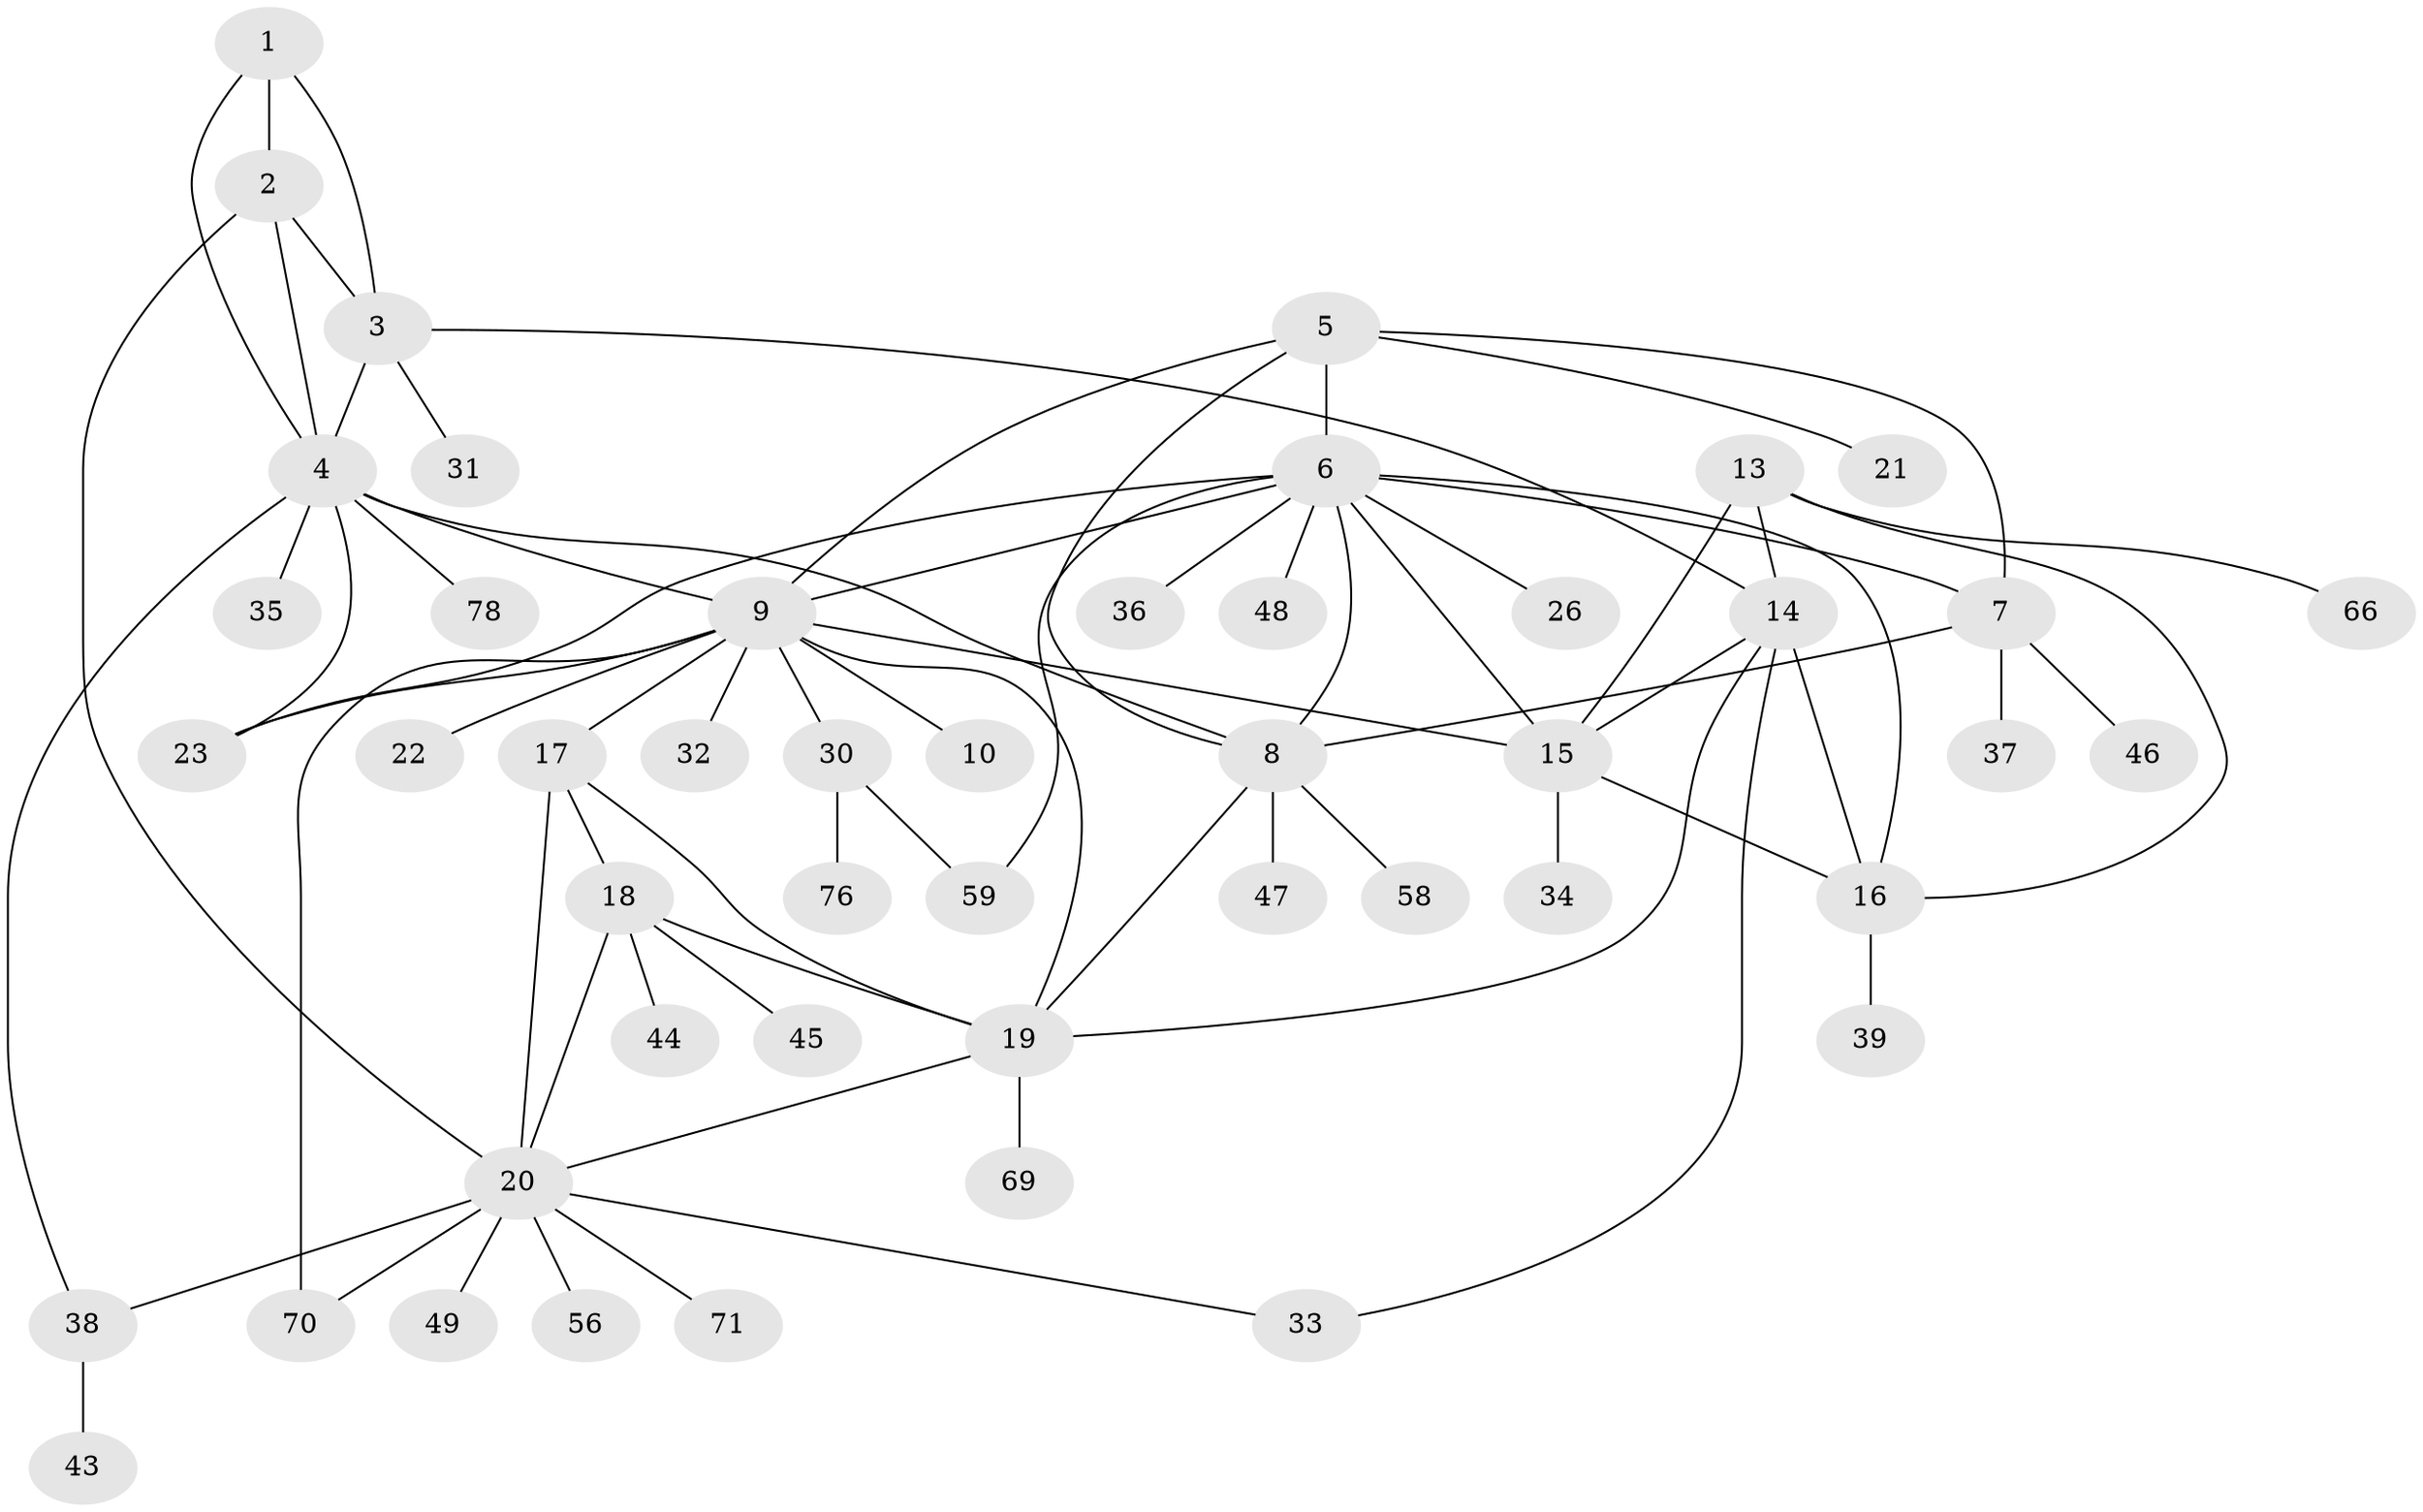 // original degree distribution, {3: 0.07407407407407407, 4: 0.04938271604938271, 6: 0.04938271604938271, 10: 0.037037037037037035, 5: 0.037037037037037035, 12: 0.012345679012345678, 8: 0.024691358024691357, 7: 0.024691358024691357, 11: 0.012345679012345678, 1: 0.5679012345679012, 2: 0.1111111111111111}
// Generated by graph-tools (version 1.1) at 2025/19/03/04/25 18:19:56]
// undirected, 48 vertices, 74 edges
graph export_dot {
graph [start="1"]
  node [color=gray90,style=filled];
  1;
  2;
  3 [super="+63"];
  4 [super="+40"];
  5;
  6 [super="+54+80+81+77+27"];
  7 [super="+24+61+28"];
  8;
  9 [super="+12+53+11"];
  10 [super="+29+75+79+57+41"];
  13;
  14;
  15 [super="+65+67+51+52"];
  16;
  17 [super="+42"];
  18 [super="+60"];
  19;
  20 [super="+25"];
  21;
  22;
  23;
  26;
  30;
  31 [super="+72"];
  32;
  33;
  34;
  35;
  36;
  37;
  38 [super="+55+68"];
  39;
  43;
  44;
  45;
  46;
  47;
  48;
  49;
  56;
  58;
  59 [super="+64+62"];
  66;
  69;
  70;
  71;
  76;
  78;
  1 -- 2;
  1 -- 3;
  1 -- 4;
  2 -- 3;
  2 -- 4;
  2 -- 20;
  3 -- 4;
  3 -- 14;
  3 -- 31;
  4 -- 8;
  4 -- 23;
  4 -- 35;
  4 -- 38;
  4 -- 78;
  4 -- 9;
  5 -- 6;
  5 -- 7;
  5 -- 8;
  5 -- 21;
  5 -- 9;
  6 -- 7;
  6 -- 8;
  6 -- 16;
  6 -- 26;
  6 -- 36;
  6 -- 48;
  6 -- 15;
  6 -- 9;
  6 -- 59;
  6 -- 23;
  7 -- 8;
  7 -- 37;
  7 -- 46;
  8 -- 19;
  8 -- 47;
  8 -- 58;
  9 -- 10 [weight=3];
  9 -- 32;
  9 -- 70;
  9 -- 15;
  9 -- 19;
  9 -- 23;
  9 -- 22;
  9 -- 30;
  9 -- 17;
  13 -- 14;
  13 -- 15;
  13 -- 16;
  13 -- 66;
  14 -- 15;
  14 -- 16;
  14 -- 19;
  14 -- 33;
  15 -- 16;
  15 -- 34;
  16 -- 39;
  17 -- 18;
  17 -- 19;
  17 -- 20;
  18 -- 19;
  18 -- 20;
  18 -- 44;
  18 -- 45;
  19 -- 20;
  19 -- 69;
  20 -- 33;
  20 -- 49;
  20 -- 56;
  20 -- 70;
  20 -- 71;
  20 -- 38;
  30 -- 59;
  30 -- 76;
  38 -- 43;
}
